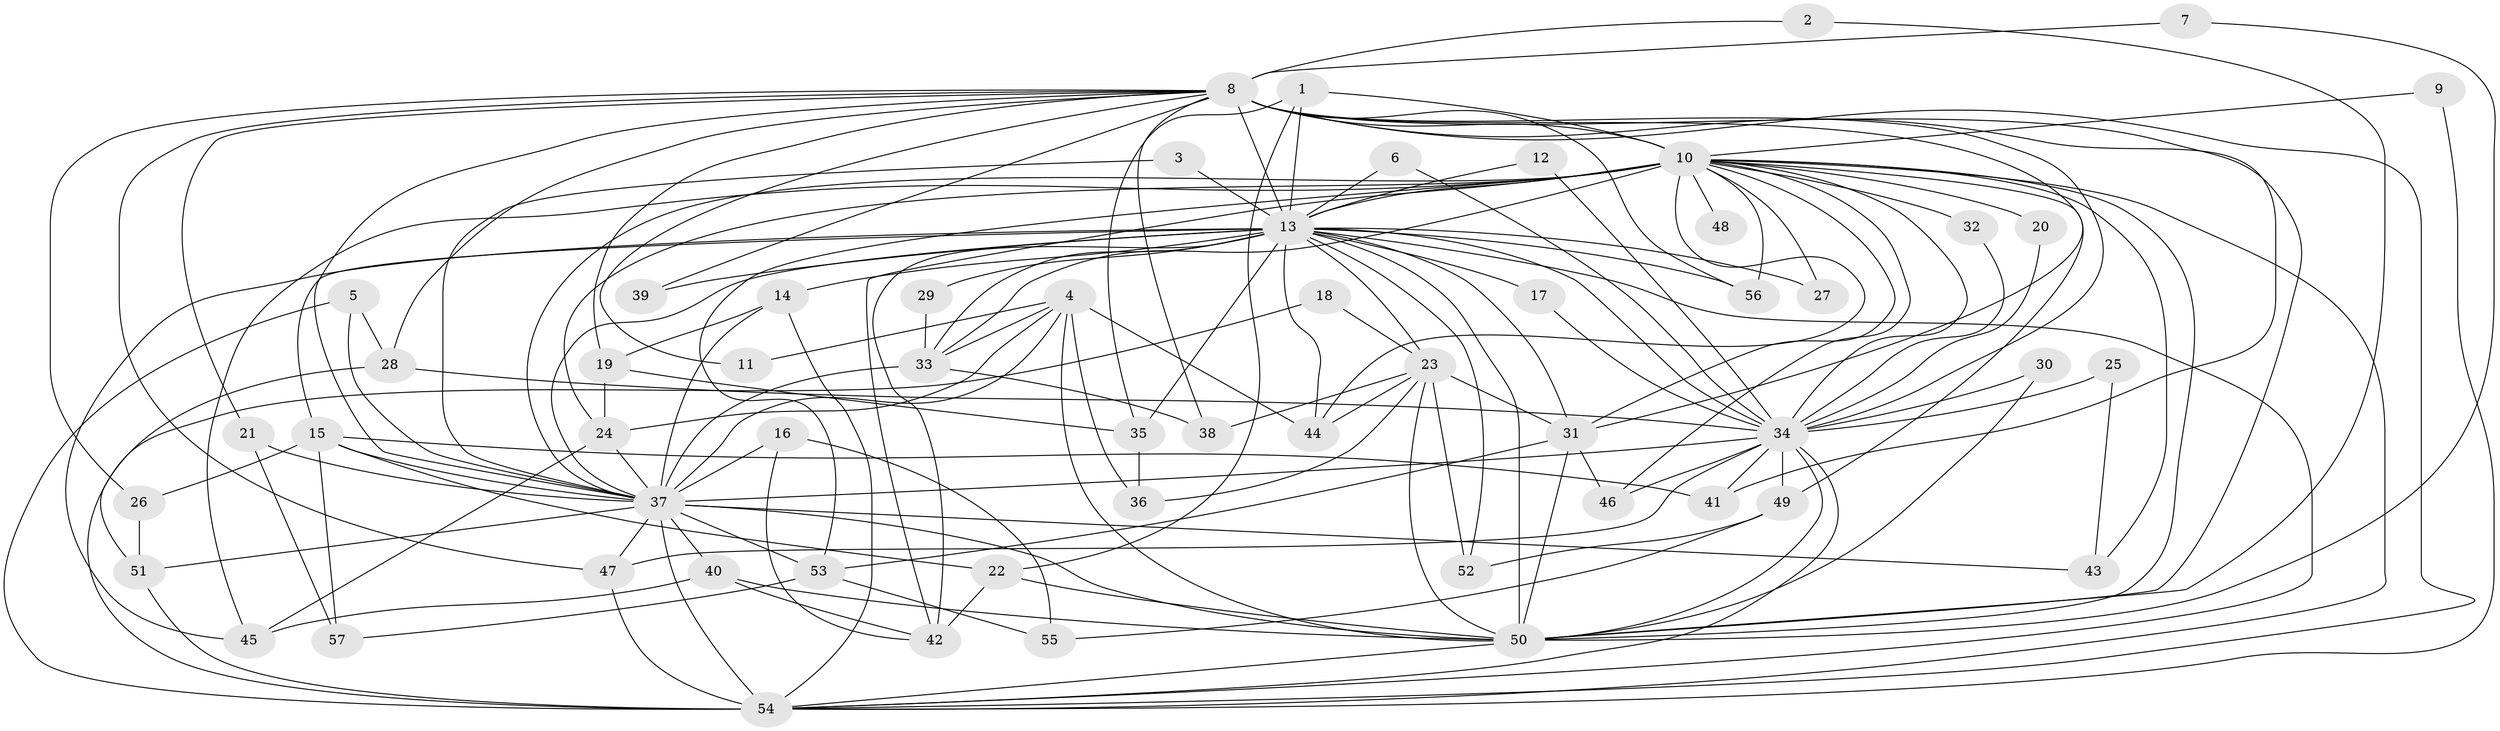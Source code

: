 // original degree distribution, {18: 0.017543859649122806, 26: 0.017543859649122806, 14: 0.008771929824561403, 22: 0.008771929824561403, 19: 0.008771929824561403, 30: 0.008771929824561403, 15: 0.008771929824561403, 29: 0.008771929824561403, 4: 0.12280701754385964, 7: 0.008771929824561403, 2: 0.543859649122807, 6: 0.02631578947368421, 3: 0.17543859649122806, 5: 0.02631578947368421, 9: 0.008771929824561403}
// Generated by graph-tools (version 1.1) at 2025/01/03/09/25 03:01:33]
// undirected, 57 vertices, 150 edges
graph export_dot {
graph [start="1"]
  node [color=gray90,style=filled];
  1;
  2;
  3;
  4;
  5;
  6;
  7;
  8;
  9;
  10;
  11;
  12;
  13;
  14;
  15;
  16;
  17;
  18;
  19;
  20;
  21;
  22;
  23;
  24;
  25;
  26;
  27;
  28;
  29;
  30;
  31;
  32;
  33;
  34;
  35;
  36;
  37;
  38;
  39;
  40;
  41;
  42;
  43;
  44;
  45;
  46;
  47;
  48;
  49;
  50;
  51;
  52;
  53;
  54;
  55;
  56;
  57;
  1 -- 10 [weight=1.0];
  1 -- 13 [weight=1.0];
  1 -- 22 [weight=1.0];
  1 -- 35 [weight=1.0];
  2 -- 8 [weight=1.0];
  2 -- 50 [weight=1.0];
  3 -- 13 [weight=2.0];
  3 -- 37 [weight=1.0];
  4 -- 11 [weight=1.0];
  4 -- 24 [weight=1.0];
  4 -- 33 [weight=1.0];
  4 -- 36 [weight=1.0];
  4 -- 37 [weight=1.0];
  4 -- 44 [weight=1.0];
  4 -- 50 [weight=1.0];
  5 -- 28 [weight=1.0];
  5 -- 37 [weight=1.0];
  5 -- 54 [weight=1.0];
  6 -- 13 [weight=1.0];
  6 -- 34 [weight=1.0];
  7 -- 8 [weight=1.0];
  7 -- 50 [weight=1.0];
  8 -- 10 [weight=1.0];
  8 -- 11 [weight=1.0];
  8 -- 13 [weight=2.0];
  8 -- 19 [weight=1.0];
  8 -- 21 [weight=1.0];
  8 -- 26 [weight=1.0];
  8 -- 28 [weight=1.0];
  8 -- 31 [weight=1.0];
  8 -- 34 [weight=1.0];
  8 -- 37 [weight=4.0];
  8 -- 38 [weight=1.0];
  8 -- 39 [weight=1.0];
  8 -- 41 [weight=1.0];
  8 -- 47 [weight=1.0];
  8 -- 50 [weight=2.0];
  8 -- 54 [weight=1.0];
  8 -- 56 [weight=2.0];
  9 -- 10 [weight=1.0];
  9 -- 54 [weight=1.0];
  10 -- 13 [weight=4.0];
  10 -- 20 [weight=1.0];
  10 -- 24 [weight=1.0];
  10 -- 27 [weight=1.0];
  10 -- 31 [weight=1.0];
  10 -- 32 [weight=1.0];
  10 -- 33 [weight=1.0];
  10 -- 34 [weight=1.0];
  10 -- 37 [weight=3.0];
  10 -- 42 [weight=1.0];
  10 -- 43 [weight=2.0];
  10 -- 44 [weight=1.0];
  10 -- 45 [weight=1.0];
  10 -- 46 [weight=1.0];
  10 -- 48 [weight=1.0];
  10 -- 49 [weight=1.0];
  10 -- 50 [weight=1.0];
  10 -- 53 [weight=1.0];
  10 -- 54 [weight=1.0];
  10 -- 56 [weight=1.0];
  12 -- 13 [weight=1.0];
  12 -- 34 [weight=1.0];
  13 -- 14 [weight=1.0];
  13 -- 15 [weight=1.0];
  13 -- 17 [weight=1.0];
  13 -- 23 [weight=1.0];
  13 -- 27 [weight=1.0];
  13 -- 29 [weight=1.0];
  13 -- 31 [weight=2.0];
  13 -- 33 [weight=1.0];
  13 -- 34 [weight=2.0];
  13 -- 35 [weight=1.0];
  13 -- 37 [weight=6.0];
  13 -- 39 [weight=1.0];
  13 -- 42 [weight=2.0];
  13 -- 44 [weight=1.0];
  13 -- 45 [weight=1.0];
  13 -- 50 [weight=3.0];
  13 -- 52 [weight=1.0];
  13 -- 54 [weight=2.0];
  13 -- 56 [weight=1.0];
  14 -- 19 [weight=1.0];
  14 -- 37 [weight=1.0];
  14 -- 54 [weight=1.0];
  15 -- 22 [weight=1.0];
  15 -- 26 [weight=1.0];
  15 -- 37 [weight=1.0];
  15 -- 41 [weight=1.0];
  15 -- 57 [weight=1.0];
  16 -- 37 [weight=1.0];
  16 -- 42 [weight=1.0];
  16 -- 55 [weight=1.0];
  17 -- 34 [weight=1.0];
  18 -- 23 [weight=1.0];
  18 -- 54 [weight=1.0];
  19 -- 24 [weight=1.0];
  19 -- 35 [weight=1.0];
  20 -- 34 [weight=1.0];
  21 -- 37 [weight=1.0];
  21 -- 57 [weight=1.0];
  22 -- 42 [weight=1.0];
  22 -- 50 [weight=1.0];
  23 -- 31 [weight=1.0];
  23 -- 36 [weight=1.0];
  23 -- 38 [weight=1.0];
  23 -- 44 [weight=1.0];
  23 -- 50 [weight=2.0];
  23 -- 52 [weight=1.0];
  24 -- 37 [weight=1.0];
  24 -- 45 [weight=1.0];
  25 -- 34 [weight=2.0];
  25 -- 43 [weight=1.0];
  26 -- 51 [weight=1.0];
  28 -- 34 [weight=1.0];
  28 -- 51 [weight=1.0];
  29 -- 33 [weight=1.0];
  30 -- 34 [weight=1.0];
  30 -- 50 [weight=1.0];
  31 -- 46 [weight=1.0];
  31 -- 50 [weight=1.0];
  31 -- 53 [weight=1.0];
  32 -- 34 [weight=1.0];
  33 -- 37 [weight=1.0];
  33 -- 38 [weight=1.0];
  34 -- 37 [weight=5.0];
  34 -- 41 [weight=1.0];
  34 -- 46 [weight=1.0];
  34 -- 47 [weight=1.0];
  34 -- 49 [weight=1.0];
  34 -- 50 [weight=2.0];
  34 -- 54 [weight=2.0];
  35 -- 36 [weight=1.0];
  37 -- 40 [weight=1.0];
  37 -- 43 [weight=2.0];
  37 -- 47 [weight=1.0];
  37 -- 50 [weight=3.0];
  37 -- 51 [weight=1.0];
  37 -- 53 [weight=2.0];
  37 -- 54 [weight=5.0];
  40 -- 42 [weight=1.0];
  40 -- 45 [weight=1.0];
  40 -- 50 [weight=1.0];
  47 -- 54 [weight=1.0];
  49 -- 52 [weight=1.0];
  49 -- 55 [weight=1.0];
  50 -- 54 [weight=1.0];
  51 -- 54 [weight=1.0];
  53 -- 55 [weight=1.0];
  53 -- 57 [weight=1.0];
}
